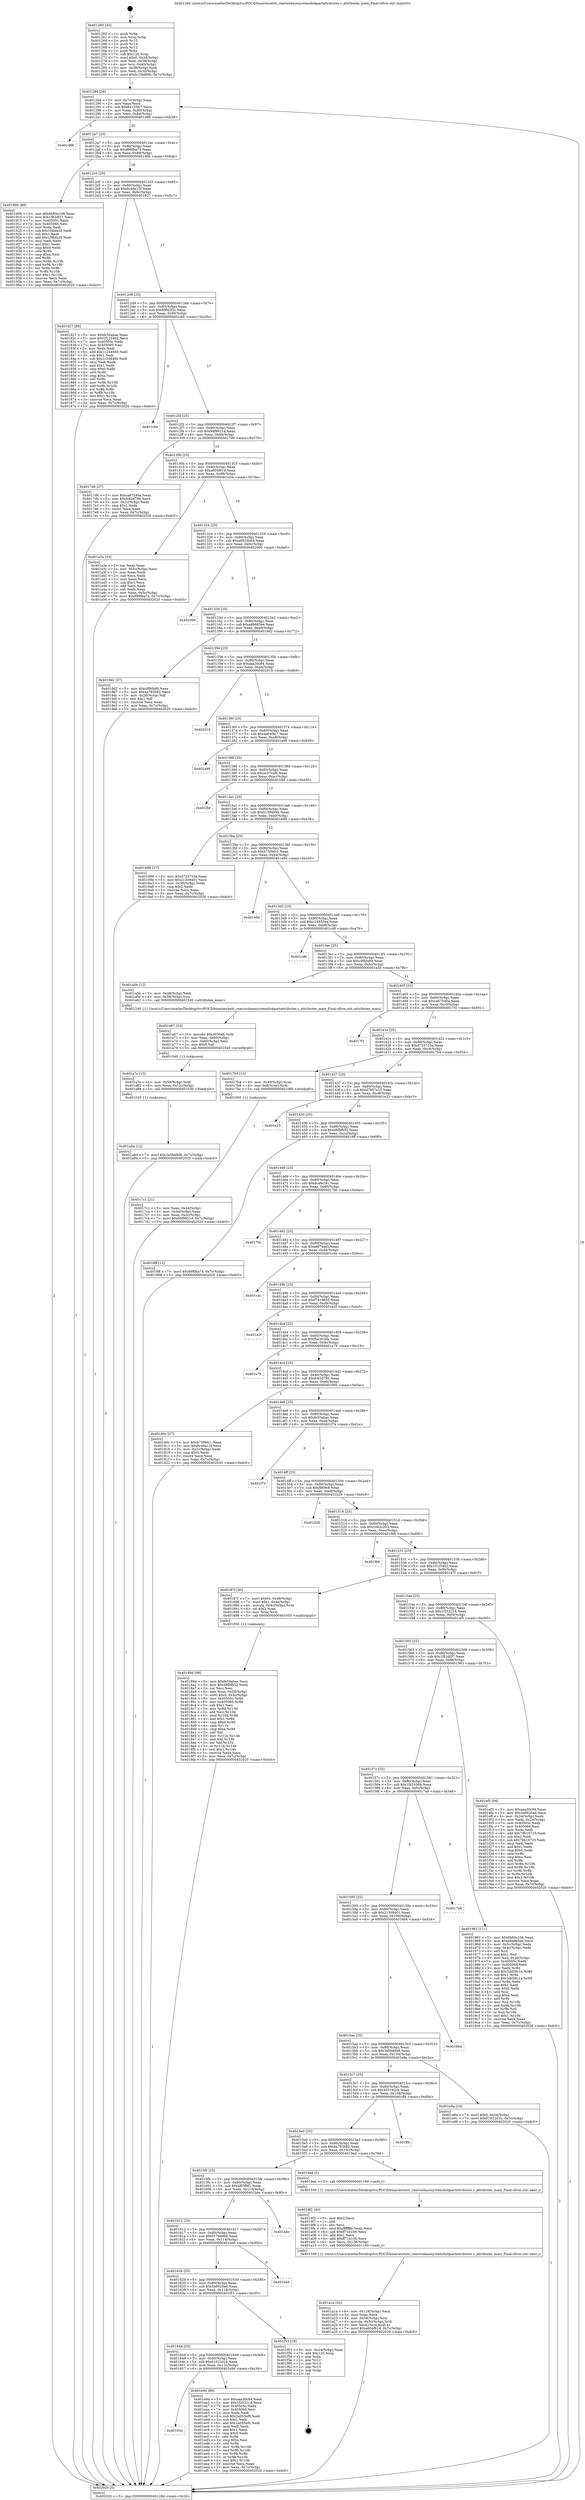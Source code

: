 digraph "0x401260" {
  label = "0x401260 (/mnt/c/Users/mathe/Desktop/tcc/POCII/binaries/extr_reactosbasesystemdiskpartattributes.c_attributes_main_Final-ollvm.out::main(0))"
  labelloc = "t"
  node[shape=record]

  Entry [label="",width=0.3,height=0.3,shape=circle,fillcolor=black,style=filled]
  "0x40128d" [label="{
     0x40128d [26]\l
     | [instrs]\l
     &nbsp;&nbsp;0x40128d \<+3\>: mov -0x7c(%rbp),%eax\l
     &nbsp;&nbsp;0x401290 \<+2\>: mov %eax,%ecx\l
     &nbsp;&nbsp;0x401292 \<+6\>: sub $0x84155fc7,%ecx\l
     &nbsp;&nbsp;0x401298 \<+3\>: mov %eax,-0x80(%rbp)\l
     &nbsp;&nbsp;0x40129b \<+6\>: mov %ecx,-0x84(%rbp)\l
     &nbsp;&nbsp;0x4012a1 \<+6\>: je 0000000000401d88 \<main+0xb28\>\l
  }"]
  "0x401d88" [label="{
     0x401d88\l
  }", style=dashed]
  "0x4012a7" [label="{
     0x4012a7 [25]\l
     | [instrs]\l
     &nbsp;&nbsp;0x4012a7 \<+5\>: jmp 00000000004012ac \<main+0x4c\>\l
     &nbsp;&nbsp;0x4012ac \<+3\>: mov -0x80(%rbp),%eax\l
     &nbsp;&nbsp;0x4012af \<+5\>: sub $0x898fba74,%eax\l
     &nbsp;&nbsp;0x4012b4 \<+6\>: mov %eax,-0x88(%rbp)\l
     &nbsp;&nbsp;0x4012ba \<+6\>: je 000000000040190b \<main+0x6ab\>\l
  }"]
  Exit [label="",width=0.3,height=0.3,shape=circle,fillcolor=black,style=filled,peripheries=2]
  "0x40190b" [label="{
     0x40190b [88]\l
     | [instrs]\l
     &nbsp;&nbsp;0x40190b \<+5\>: mov $0x6b60a106,%eax\l
     &nbsp;&nbsp;0x401910 \<+5\>: mov $0x1f82df37,%ecx\l
     &nbsp;&nbsp;0x401915 \<+7\>: mov 0x40505c,%edx\l
     &nbsp;&nbsp;0x40191c \<+7\>: mov 0x405060,%esi\l
     &nbsp;&nbsp;0x401923 \<+2\>: mov %edx,%edi\l
     &nbsp;&nbsp;0x401925 \<+6\>: sub $0x1f4bfa29,%edi\l
     &nbsp;&nbsp;0x40192b \<+3\>: sub $0x1,%edi\l
     &nbsp;&nbsp;0x40192e \<+6\>: add $0x1f4bfa29,%edi\l
     &nbsp;&nbsp;0x401934 \<+3\>: imul %edi,%edx\l
     &nbsp;&nbsp;0x401937 \<+3\>: and $0x1,%edx\l
     &nbsp;&nbsp;0x40193a \<+3\>: cmp $0x0,%edx\l
     &nbsp;&nbsp;0x40193d \<+4\>: sete %r8b\l
     &nbsp;&nbsp;0x401941 \<+3\>: cmp $0xa,%esi\l
     &nbsp;&nbsp;0x401944 \<+4\>: setl %r9b\l
     &nbsp;&nbsp;0x401948 \<+3\>: mov %r8b,%r10b\l
     &nbsp;&nbsp;0x40194b \<+3\>: and %r9b,%r10b\l
     &nbsp;&nbsp;0x40194e \<+3\>: xor %r9b,%r8b\l
     &nbsp;&nbsp;0x401951 \<+3\>: or %r8b,%r10b\l
     &nbsp;&nbsp;0x401954 \<+4\>: test $0x1,%r10b\l
     &nbsp;&nbsp;0x401958 \<+3\>: cmovne %ecx,%eax\l
     &nbsp;&nbsp;0x40195b \<+3\>: mov %eax,-0x7c(%rbp)\l
     &nbsp;&nbsp;0x40195e \<+5\>: jmp 0000000000402020 \<main+0xdc0\>\l
  }"]
  "0x4012c0" [label="{
     0x4012c0 [25]\l
     | [instrs]\l
     &nbsp;&nbsp;0x4012c0 \<+5\>: jmp 00000000004012c5 \<main+0x65\>\l
     &nbsp;&nbsp;0x4012c5 \<+3\>: mov -0x80(%rbp),%eax\l
     &nbsp;&nbsp;0x4012c8 \<+5\>: sub $0x8c49a12f,%eax\l
     &nbsp;&nbsp;0x4012cd \<+6\>: mov %eax,-0x8c(%rbp)\l
     &nbsp;&nbsp;0x4012d3 \<+6\>: je 0000000000401827 \<main+0x5c7\>\l
  }"]
  "0x40165d" [label="{
     0x40165d\l
  }", style=dashed]
  "0x401827" [label="{
     0x401827 [88]\l
     | [instrs]\l
     &nbsp;&nbsp;0x401827 \<+5\>: mov $0xfe50abae,%eax\l
     &nbsp;&nbsp;0x40182c \<+5\>: mov $0x1f1254b2,%ecx\l
     &nbsp;&nbsp;0x401831 \<+7\>: mov 0x40505c,%edx\l
     &nbsp;&nbsp;0x401838 \<+7\>: mov 0x405060,%esi\l
     &nbsp;&nbsp;0x40183f \<+2\>: mov %edx,%edi\l
     &nbsp;&nbsp;0x401841 \<+6\>: add $0x1c244460,%edi\l
     &nbsp;&nbsp;0x401847 \<+3\>: sub $0x1,%edi\l
     &nbsp;&nbsp;0x40184a \<+6\>: sub $0x1c244460,%edi\l
     &nbsp;&nbsp;0x401850 \<+3\>: imul %edi,%edx\l
     &nbsp;&nbsp;0x401853 \<+3\>: and $0x1,%edx\l
     &nbsp;&nbsp;0x401856 \<+3\>: cmp $0x0,%edx\l
     &nbsp;&nbsp;0x401859 \<+4\>: sete %r8b\l
     &nbsp;&nbsp;0x40185d \<+3\>: cmp $0xa,%esi\l
     &nbsp;&nbsp;0x401860 \<+4\>: setl %r9b\l
     &nbsp;&nbsp;0x401864 \<+3\>: mov %r8b,%r10b\l
     &nbsp;&nbsp;0x401867 \<+3\>: and %r9b,%r10b\l
     &nbsp;&nbsp;0x40186a \<+3\>: xor %r9b,%r8b\l
     &nbsp;&nbsp;0x40186d \<+3\>: or %r8b,%r10b\l
     &nbsp;&nbsp;0x401870 \<+4\>: test $0x1,%r10b\l
     &nbsp;&nbsp;0x401874 \<+3\>: cmovne %ecx,%eax\l
     &nbsp;&nbsp;0x401877 \<+3\>: mov %eax,-0x7c(%rbp)\l
     &nbsp;&nbsp;0x40187a \<+5\>: jmp 0000000000402020 \<main+0xdc0\>\l
  }"]
  "0x4012d9" [label="{
     0x4012d9 [25]\l
     | [instrs]\l
     &nbsp;&nbsp;0x4012d9 \<+5\>: jmp 00000000004012de \<main+0x7e\>\l
     &nbsp;&nbsp;0x4012de \<+3\>: mov -0x80(%rbp),%eax\l
     &nbsp;&nbsp;0x4012e1 \<+5\>: sub $0x8f6d2f2c,%eax\l
     &nbsp;&nbsp;0x4012e6 \<+6\>: mov %eax,-0x90(%rbp)\l
     &nbsp;&nbsp;0x4012ec \<+6\>: je 0000000000401cbb \<main+0xa5b\>\l
  }"]
  "0x401e9d" [label="{
     0x401e9d [88]\l
     | [instrs]\l
     &nbsp;&nbsp;0x401e9d \<+5\>: mov $0xaaa30c94,%eax\l
     &nbsp;&nbsp;0x401ea2 \<+5\>: mov $0x1f253214,%ecx\l
     &nbsp;&nbsp;0x401ea7 \<+7\>: mov 0x40505c,%edx\l
     &nbsp;&nbsp;0x401eae \<+7\>: mov 0x405060,%esi\l
     &nbsp;&nbsp;0x401eb5 \<+2\>: mov %edx,%edi\l
     &nbsp;&nbsp;0x401eb7 \<+6\>: sub $0x2a055ef0,%edi\l
     &nbsp;&nbsp;0x401ebd \<+3\>: sub $0x1,%edi\l
     &nbsp;&nbsp;0x401ec0 \<+6\>: add $0x2a055ef0,%edi\l
     &nbsp;&nbsp;0x401ec6 \<+3\>: imul %edi,%edx\l
     &nbsp;&nbsp;0x401ec9 \<+3\>: and $0x1,%edx\l
     &nbsp;&nbsp;0x401ecc \<+3\>: cmp $0x0,%edx\l
     &nbsp;&nbsp;0x401ecf \<+4\>: sete %r8b\l
     &nbsp;&nbsp;0x401ed3 \<+3\>: cmp $0xa,%esi\l
     &nbsp;&nbsp;0x401ed6 \<+4\>: setl %r9b\l
     &nbsp;&nbsp;0x401eda \<+3\>: mov %r8b,%r10b\l
     &nbsp;&nbsp;0x401edd \<+3\>: and %r9b,%r10b\l
     &nbsp;&nbsp;0x401ee0 \<+3\>: xor %r9b,%r8b\l
     &nbsp;&nbsp;0x401ee3 \<+3\>: or %r8b,%r10b\l
     &nbsp;&nbsp;0x401ee6 \<+4\>: test $0x1,%r10b\l
     &nbsp;&nbsp;0x401eea \<+3\>: cmovne %ecx,%eax\l
     &nbsp;&nbsp;0x401eed \<+3\>: mov %eax,-0x7c(%rbp)\l
     &nbsp;&nbsp;0x401ef0 \<+5\>: jmp 0000000000402020 \<main+0xdc0\>\l
  }"]
  "0x401cbb" [label="{
     0x401cbb\l
  }", style=dashed]
  "0x4012f2" [label="{
     0x4012f2 [25]\l
     | [instrs]\l
     &nbsp;&nbsp;0x4012f2 \<+5\>: jmp 00000000004012f7 \<main+0x97\>\l
     &nbsp;&nbsp;0x4012f7 \<+3\>: mov -0x80(%rbp),%eax\l
     &nbsp;&nbsp;0x4012fa \<+5\>: sub $0x94f9921d,%eax\l
     &nbsp;&nbsp;0x4012ff \<+6\>: mov %eax,-0x94(%rbp)\l
     &nbsp;&nbsp;0x401305 \<+6\>: je 00000000004017d6 \<main+0x576\>\l
  }"]
  "0x401644" [label="{
     0x401644 [25]\l
     | [instrs]\l
     &nbsp;&nbsp;0x401644 \<+5\>: jmp 0000000000401649 \<main+0x3e9\>\l
     &nbsp;&nbsp;0x401649 \<+3\>: mov -0x80(%rbp),%eax\l
     &nbsp;&nbsp;0x40164c \<+5\>: sub $0x61622d1b,%eax\l
     &nbsp;&nbsp;0x401651 \<+6\>: mov %eax,-0x11c(%rbp)\l
     &nbsp;&nbsp;0x401657 \<+6\>: je 0000000000401e9d \<main+0xc3d\>\l
  }"]
  "0x4017d6" [label="{
     0x4017d6 [27]\l
     | [instrs]\l
     &nbsp;&nbsp;0x4017d6 \<+5\>: mov $0xca67540a,%eax\l
     &nbsp;&nbsp;0x4017db \<+5\>: mov $0xfc62d796,%ecx\l
     &nbsp;&nbsp;0x4017e0 \<+3\>: mov -0x2c(%rbp),%edx\l
     &nbsp;&nbsp;0x4017e3 \<+3\>: cmp $0x1,%edx\l
     &nbsp;&nbsp;0x4017e6 \<+3\>: cmovl %ecx,%eax\l
     &nbsp;&nbsp;0x4017e9 \<+3\>: mov %eax,-0x7c(%rbp)\l
     &nbsp;&nbsp;0x4017ec \<+5\>: jmp 0000000000402020 \<main+0xdc0\>\l
  }"]
  "0x40130b" [label="{
     0x40130b [25]\l
     | [instrs]\l
     &nbsp;&nbsp;0x40130b \<+5\>: jmp 0000000000401310 \<main+0xb0\>\l
     &nbsp;&nbsp;0x401310 \<+3\>: mov -0x80(%rbp),%eax\l
     &nbsp;&nbsp;0x401313 \<+5\>: sub $0xa604f614,%eax\l
     &nbsp;&nbsp;0x401318 \<+6\>: mov %eax,-0x98(%rbp)\l
     &nbsp;&nbsp;0x40131e \<+6\>: je 0000000000401a3a \<main+0x7da\>\l
  }"]
  "0x401f53" [label="{
     0x401f53 [19]\l
     | [instrs]\l
     &nbsp;&nbsp;0x401f53 \<+3\>: mov -0x24(%rbp),%eax\l
     &nbsp;&nbsp;0x401f56 \<+7\>: add $0x120,%rsp\l
     &nbsp;&nbsp;0x401f5d \<+1\>: pop %rbx\l
     &nbsp;&nbsp;0x401f5e \<+2\>: pop %r12\l
     &nbsp;&nbsp;0x401f60 \<+2\>: pop %r14\l
     &nbsp;&nbsp;0x401f62 \<+2\>: pop %r15\l
     &nbsp;&nbsp;0x401f64 \<+1\>: pop %rbp\l
     &nbsp;&nbsp;0x401f65 \<+1\>: ret\l
  }"]
  "0x401a3a" [label="{
     0x401a3a [33]\l
     | [instrs]\l
     &nbsp;&nbsp;0x401a3a \<+2\>: xor %eax,%eax\l
     &nbsp;&nbsp;0x401a3c \<+3\>: mov -0x5c(%rbp),%ecx\l
     &nbsp;&nbsp;0x401a3f \<+2\>: mov %eax,%edx\l
     &nbsp;&nbsp;0x401a41 \<+2\>: sub %ecx,%edx\l
     &nbsp;&nbsp;0x401a43 \<+2\>: mov %eax,%ecx\l
     &nbsp;&nbsp;0x401a45 \<+3\>: sub $0x1,%ecx\l
     &nbsp;&nbsp;0x401a48 \<+2\>: add %ecx,%edx\l
     &nbsp;&nbsp;0x401a4a \<+2\>: sub %edx,%eax\l
     &nbsp;&nbsp;0x401a4c \<+3\>: mov %eax,-0x5c(%rbp)\l
     &nbsp;&nbsp;0x401a4f \<+7\>: movl $0x898fba74,-0x7c(%rbp)\l
     &nbsp;&nbsp;0x401a56 \<+5\>: jmp 0000000000402020 \<main+0xdc0\>\l
  }"]
  "0x401324" [label="{
     0x401324 [25]\l
     | [instrs]\l
     &nbsp;&nbsp;0x401324 \<+5\>: jmp 0000000000401329 \<main+0xc9\>\l
     &nbsp;&nbsp;0x401329 \<+3\>: mov -0x80(%rbp),%eax\l
     &nbsp;&nbsp;0x40132c \<+5\>: sub $0xa6916b84,%eax\l
     &nbsp;&nbsp;0x401331 \<+6\>: mov %eax,-0x9c(%rbp)\l
     &nbsp;&nbsp;0x401337 \<+6\>: je 0000000000402000 \<main+0xda0\>\l
  }"]
  "0x40162b" [label="{
     0x40162b [25]\l
     | [instrs]\l
     &nbsp;&nbsp;0x40162b \<+5\>: jmp 0000000000401630 \<main+0x3d0\>\l
     &nbsp;&nbsp;0x401630 \<+3\>: mov -0x80(%rbp),%eax\l
     &nbsp;&nbsp;0x401633 \<+5\>: sub $0x5a6925ad,%eax\l
     &nbsp;&nbsp;0x401638 \<+6\>: mov %eax,-0x118(%rbp)\l
     &nbsp;&nbsp;0x40163e \<+6\>: je 0000000000401f53 \<main+0xcf3\>\l
  }"]
  "0x402000" [label="{
     0x402000\l
  }", style=dashed]
  "0x40133d" [label="{
     0x40133d [25]\l
     | [instrs]\l
     &nbsp;&nbsp;0x40133d \<+5\>: jmp 0000000000401342 \<main+0xe2\>\l
     &nbsp;&nbsp;0x401342 \<+3\>: mov -0x80(%rbp),%eax\l
     &nbsp;&nbsp;0x401345 \<+5\>: sub $0xa8b865ee,%eax\l
     &nbsp;&nbsp;0x40134a \<+6\>: mov %eax,-0xa0(%rbp)\l
     &nbsp;&nbsp;0x401350 \<+6\>: je 00000000004019d2 \<main+0x772\>\l
  }"]
  "0x401bb0" [label="{
     0x401bb0\l
  }", style=dashed]
  "0x4019d2" [label="{
     0x4019d2 [27]\l
     | [instrs]\l
     &nbsp;&nbsp;0x4019d2 \<+5\>: mov $0xc9fbfa80,%eax\l
     &nbsp;&nbsp;0x4019d7 \<+5\>: mov $0x4a783b82,%ecx\l
     &nbsp;&nbsp;0x4019dc \<+3\>: mov -0x26(%rbp),%dl\l
     &nbsp;&nbsp;0x4019df \<+3\>: test $0x1,%dl\l
     &nbsp;&nbsp;0x4019e2 \<+3\>: cmovne %ecx,%eax\l
     &nbsp;&nbsp;0x4019e5 \<+3\>: mov %eax,-0x7c(%rbp)\l
     &nbsp;&nbsp;0x4019e8 \<+5\>: jmp 0000000000402020 \<main+0xdc0\>\l
  }"]
  "0x401356" [label="{
     0x401356 [25]\l
     | [instrs]\l
     &nbsp;&nbsp;0x401356 \<+5\>: jmp 000000000040135b \<main+0xfb\>\l
     &nbsp;&nbsp;0x40135b \<+3\>: mov -0x80(%rbp),%eax\l
     &nbsp;&nbsp;0x40135e \<+5\>: sub $0xaaa30c94,%eax\l
     &nbsp;&nbsp;0x401363 \<+6\>: mov %eax,-0xa4(%rbp)\l
     &nbsp;&nbsp;0x401369 \<+6\>: je 0000000000402019 \<main+0xdb9\>\l
  }"]
  "0x401612" [label="{
     0x401612 [25]\l
     | [instrs]\l
     &nbsp;&nbsp;0x401612 \<+5\>: jmp 0000000000401617 \<main+0x3b7\>\l
     &nbsp;&nbsp;0x401617 \<+3\>: mov -0x80(%rbp),%eax\l
     &nbsp;&nbsp;0x40161a \<+5\>: sub $0x517669b8,%eax\l
     &nbsp;&nbsp;0x40161f \<+6\>: mov %eax,-0x114(%rbp)\l
     &nbsp;&nbsp;0x401625 \<+6\>: je 0000000000401bb0 \<main+0x950\>\l
  }"]
  "0x402019" [label="{
     0x402019\l
  }", style=dashed]
  "0x40136f" [label="{
     0x40136f [25]\l
     | [instrs]\l
     &nbsp;&nbsp;0x40136f \<+5\>: jmp 0000000000401374 \<main+0x114\>\l
     &nbsp;&nbsp;0x401374 \<+3\>: mov -0x80(%rbp),%eax\l
     &nbsp;&nbsp;0x401377 \<+5\>: sub $0xab64f4c7,%eax\l
     &nbsp;&nbsp;0x40137c \<+6\>: mov %eax,-0xa8(%rbp)\l
     &nbsp;&nbsp;0x401382 \<+6\>: je 0000000000401a99 \<main+0x839\>\l
  }"]
  "0x401bbc" [label="{
     0x401bbc\l
  }", style=dashed]
  "0x401a99" [label="{
     0x401a99\l
  }", style=dashed]
  "0x401388" [label="{
     0x401388 [25]\l
     | [instrs]\l
     &nbsp;&nbsp;0x401388 \<+5\>: jmp 000000000040138d \<main+0x12d\>\l
     &nbsp;&nbsp;0x40138d \<+3\>: mov -0x80(%rbp),%eax\l
     &nbsp;&nbsp;0x401390 \<+5\>: sub $0xac37caf8,%eax\l
     &nbsp;&nbsp;0x401395 \<+6\>: mov %eax,-0xac(%rbp)\l
     &nbsp;&nbsp;0x40139b \<+6\>: je 0000000000401fbf \<main+0xd5f\>\l
  }"]
  "0x401a8d" [label="{
     0x401a8d [12]\l
     | [instrs]\l
     &nbsp;&nbsp;0x401a8d \<+7\>: movl $0x3a5b49d8,-0x7c(%rbp)\l
     &nbsp;&nbsp;0x401a94 \<+5\>: jmp 0000000000402020 \<main+0xdc0\>\l
  }"]
  "0x401fbf" [label="{
     0x401fbf\l
  }", style=dashed]
  "0x4013a1" [label="{
     0x4013a1 [25]\l
     | [instrs]\l
     &nbsp;&nbsp;0x4013a1 \<+5\>: jmp 00000000004013a6 \<main+0x146\>\l
     &nbsp;&nbsp;0x4013a6 \<+3\>: mov -0x80(%rbp),%eax\l
     &nbsp;&nbsp;0x4013a9 \<+5\>: sub $0xb158d99b,%eax\l
     &nbsp;&nbsp;0x4013ae \<+6\>: mov %eax,-0xb0(%rbp)\l
     &nbsp;&nbsp;0x4013b4 \<+6\>: je 0000000000401699 \<main+0x439\>\l
  }"]
  "0x401a7e" [label="{
     0x401a7e [15]\l
     | [instrs]\l
     &nbsp;&nbsp;0x401a7e \<+4\>: mov -0x58(%rbp),%rdi\l
     &nbsp;&nbsp;0x401a82 \<+6\>: mov %eax,-0x12c(%rbp)\l
     &nbsp;&nbsp;0x401a88 \<+5\>: call 0000000000401030 \<free@plt\>\l
     | [calls]\l
     &nbsp;&nbsp;0x401030 \{1\} (unknown)\l
  }"]
  "0x401699" [label="{
     0x401699 [27]\l
     | [instrs]\l
     &nbsp;&nbsp;0x401699 \<+5\>: mov $0xd725733a,%eax\l
     &nbsp;&nbsp;0x40169e \<+5\>: mov $0x21309401,%ecx\l
     &nbsp;&nbsp;0x4016a3 \<+3\>: mov -0x30(%rbp),%edx\l
     &nbsp;&nbsp;0x4016a6 \<+3\>: cmp $0x2,%edx\l
     &nbsp;&nbsp;0x4016a9 \<+3\>: cmovne %ecx,%eax\l
     &nbsp;&nbsp;0x4016ac \<+3\>: mov %eax,-0x7c(%rbp)\l
     &nbsp;&nbsp;0x4016af \<+5\>: jmp 0000000000402020 \<main+0xdc0\>\l
  }"]
  "0x4013ba" [label="{
     0x4013ba [25]\l
     | [instrs]\l
     &nbsp;&nbsp;0x4013ba \<+5\>: jmp 00000000004013bf \<main+0x15f\>\l
     &nbsp;&nbsp;0x4013bf \<+3\>: mov -0x80(%rbp),%eax\l
     &nbsp;&nbsp;0x4013c2 \<+5\>: sub $0xb75f96c1,%eax\l
     &nbsp;&nbsp;0x4013c7 \<+6\>: mov %eax,-0xb4(%rbp)\l
     &nbsp;&nbsp;0x4013cd \<+6\>: je 0000000000401e6d \<main+0xc0d\>\l
  }"]
  "0x402020" [label="{
     0x402020 [5]\l
     | [instrs]\l
     &nbsp;&nbsp;0x402020 \<+5\>: jmp 000000000040128d \<main+0x2d\>\l
  }"]
  "0x401260" [label="{
     0x401260 [45]\l
     | [instrs]\l
     &nbsp;&nbsp;0x401260 \<+1\>: push %rbp\l
     &nbsp;&nbsp;0x401261 \<+3\>: mov %rsp,%rbp\l
     &nbsp;&nbsp;0x401264 \<+2\>: push %r15\l
     &nbsp;&nbsp;0x401266 \<+2\>: push %r14\l
     &nbsp;&nbsp;0x401268 \<+2\>: push %r12\l
     &nbsp;&nbsp;0x40126a \<+1\>: push %rbx\l
     &nbsp;&nbsp;0x40126b \<+7\>: sub $0x120,%rsp\l
     &nbsp;&nbsp;0x401272 \<+7\>: movl $0x0,-0x34(%rbp)\l
     &nbsp;&nbsp;0x401279 \<+3\>: mov %edi,-0x38(%rbp)\l
     &nbsp;&nbsp;0x40127c \<+4\>: mov %rsi,-0x40(%rbp)\l
     &nbsp;&nbsp;0x401280 \<+3\>: mov -0x38(%rbp),%edi\l
     &nbsp;&nbsp;0x401283 \<+3\>: mov %edi,-0x30(%rbp)\l
     &nbsp;&nbsp;0x401286 \<+7\>: movl $0xb158d99b,-0x7c(%rbp)\l
  }"]
  "0x401a67" [label="{
     0x401a67 [23]\l
     | [instrs]\l
     &nbsp;&nbsp;0x401a67 \<+10\>: movabs $0x4030d6,%rdi\l
     &nbsp;&nbsp;0x401a71 \<+3\>: mov %eax,-0x60(%rbp)\l
     &nbsp;&nbsp;0x401a74 \<+3\>: mov -0x60(%rbp),%esi\l
     &nbsp;&nbsp;0x401a77 \<+2\>: mov $0x0,%al\l
     &nbsp;&nbsp;0x401a79 \<+5\>: call 0000000000401040 \<printf@plt\>\l
     | [calls]\l
     &nbsp;&nbsp;0x401040 \{1\} (unknown)\l
  }"]
  "0x401e6d" [label="{
     0x401e6d\l
  }", style=dashed]
  "0x4013d3" [label="{
     0x4013d3 [25]\l
     | [instrs]\l
     &nbsp;&nbsp;0x4013d3 \<+5\>: jmp 00000000004013d8 \<main+0x178\>\l
     &nbsp;&nbsp;0x4013d8 \<+3\>: mov -0x80(%rbp),%eax\l
     &nbsp;&nbsp;0x4013db \<+5\>: sub $0xc24855ea,%eax\l
     &nbsp;&nbsp;0x4013e0 \<+6\>: mov %eax,-0xb8(%rbp)\l
     &nbsp;&nbsp;0x4013e6 \<+6\>: je 0000000000401cd6 \<main+0xa76\>\l
  }"]
  "0x401a1a" [label="{
     0x401a1a [32]\l
     | [instrs]\l
     &nbsp;&nbsp;0x401a1a \<+6\>: mov -0x128(%rbp),%ecx\l
     &nbsp;&nbsp;0x401a20 \<+3\>: imul %eax,%ecx\l
     &nbsp;&nbsp;0x401a23 \<+4\>: mov -0x58(%rbp),%rsi\l
     &nbsp;&nbsp;0x401a27 \<+4\>: movslq -0x5c(%rbp),%rdi\l
     &nbsp;&nbsp;0x401a2b \<+3\>: mov %ecx,(%rsi,%rdi,4)\l
     &nbsp;&nbsp;0x401a2e \<+7\>: movl $0xa604f614,-0x7c(%rbp)\l
     &nbsp;&nbsp;0x401a35 \<+5\>: jmp 0000000000402020 \<main+0xdc0\>\l
  }"]
  "0x401cd6" [label="{
     0x401cd6\l
  }", style=dashed]
  "0x4013ec" [label="{
     0x4013ec [25]\l
     | [instrs]\l
     &nbsp;&nbsp;0x4013ec \<+5\>: jmp 00000000004013f1 \<main+0x191\>\l
     &nbsp;&nbsp;0x4013f1 \<+3\>: mov -0x80(%rbp),%eax\l
     &nbsp;&nbsp;0x4013f4 \<+5\>: sub $0xc9fbfa80,%eax\l
     &nbsp;&nbsp;0x4013f9 \<+6\>: mov %eax,-0xbc(%rbp)\l
     &nbsp;&nbsp;0x4013ff \<+6\>: je 0000000000401a5b \<main+0x7fb\>\l
  }"]
  "0x4019f2" [label="{
     0x4019f2 [40]\l
     | [instrs]\l
     &nbsp;&nbsp;0x4019f2 \<+5\>: mov $0x2,%ecx\l
     &nbsp;&nbsp;0x4019f7 \<+1\>: cltd\l
     &nbsp;&nbsp;0x4019f8 \<+2\>: idiv %ecx\l
     &nbsp;&nbsp;0x4019fa \<+6\>: imul $0xfffffffe,%edx,%ecx\l
     &nbsp;&nbsp;0x401a00 \<+6\>: sub $0xff71b106,%ecx\l
     &nbsp;&nbsp;0x401a06 \<+3\>: add $0x1,%ecx\l
     &nbsp;&nbsp;0x401a09 \<+6\>: add $0xff71b106,%ecx\l
     &nbsp;&nbsp;0x401a0f \<+6\>: mov %ecx,-0x128(%rbp)\l
     &nbsp;&nbsp;0x401a15 \<+5\>: call 0000000000401160 \<next_i\>\l
     | [calls]\l
     &nbsp;&nbsp;0x401160 \{1\} (/mnt/c/Users/mathe/Desktop/tcc/POCII/binaries/extr_reactosbasesystemdiskpartattributes.c_attributes_main_Final-ollvm.out::next_i)\l
  }"]
  "0x401a5b" [label="{
     0x401a5b [12]\l
     | [instrs]\l
     &nbsp;&nbsp;0x401a5b \<+3\>: mov -0x48(%rbp),%edi\l
     &nbsp;&nbsp;0x401a5e \<+4\>: mov -0x58(%rbp),%rsi\l
     &nbsp;&nbsp;0x401a62 \<+5\>: call 0000000000401240 \<attributes_main\>\l
     | [calls]\l
     &nbsp;&nbsp;0x401240 \{1\} (/mnt/c/Users/mathe/Desktop/tcc/POCII/binaries/extr_reactosbasesystemdiskpartattributes.c_attributes_main_Final-ollvm.out::attributes_main)\l
  }"]
  "0x401405" [label="{
     0x401405 [25]\l
     | [instrs]\l
     &nbsp;&nbsp;0x401405 \<+5\>: jmp 000000000040140a \<main+0x1aa\>\l
     &nbsp;&nbsp;0x40140a \<+3\>: mov -0x80(%rbp),%eax\l
     &nbsp;&nbsp;0x40140d \<+5\>: sub $0xca67540a,%eax\l
     &nbsp;&nbsp;0x401412 \<+6\>: mov %eax,-0xc0(%rbp)\l
     &nbsp;&nbsp;0x401418 \<+6\>: je 00000000004017f1 \<main+0x591\>\l
  }"]
  "0x4015f9" [label="{
     0x4015f9 [25]\l
     | [instrs]\l
     &nbsp;&nbsp;0x4015f9 \<+5\>: jmp 00000000004015fe \<main+0x39e\>\l
     &nbsp;&nbsp;0x4015fe \<+3\>: mov -0x80(%rbp),%eax\l
     &nbsp;&nbsp;0x401601 \<+5\>: sub $0x4f03f9f1,%eax\l
     &nbsp;&nbsp;0x401606 \<+6\>: mov %eax,-0x110(%rbp)\l
     &nbsp;&nbsp;0x40160c \<+6\>: je 0000000000401bbc \<main+0x95c\>\l
  }"]
  "0x4017f1" [label="{
     0x4017f1\l
  }", style=dashed]
  "0x40141e" [label="{
     0x40141e [25]\l
     | [instrs]\l
     &nbsp;&nbsp;0x40141e \<+5\>: jmp 0000000000401423 \<main+0x1c3\>\l
     &nbsp;&nbsp;0x401423 \<+3\>: mov -0x80(%rbp),%eax\l
     &nbsp;&nbsp;0x401426 \<+5\>: sub $0xd725733a,%eax\l
     &nbsp;&nbsp;0x40142b \<+6\>: mov %eax,-0xc4(%rbp)\l
     &nbsp;&nbsp;0x401431 \<+6\>: je 00000000004017b4 \<main+0x554\>\l
  }"]
  "0x4019ed" [label="{
     0x4019ed [5]\l
     | [instrs]\l
     &nbsp;&nbsp;0x4019ed \<+5\>: call 0000000000401160 \<next_i\>\l
     | [calls]\l
     &nbsp;&nbsp;0x401160 \{1\} (/mnt/c/Users/mathe/Desktop/tcc/POCII/binaries/extr_reactosbasesystemdiskpartattributes.c_attributes_main_Final-ollvm.out::next_i)\l
  }"]
  "0x4017b4" [label="{
     0x4017b4 [13]\l
     | [instrs]\l
     &nbsp;&nbsp;0x4017b4 \<+4\>: mov -0x40(%rbp),%rax\l
     &nbsp;&nbsp;0x4017b8 \<+4\>: mov 0x8(%rax),%rdi\l
     &nbsp;&nbsp;0x4017bc \<+5\>: call 0000000000401060 \<atoi@plt\>\l
     | [calls]\l
     &nbsp;&nbsp;0x401060 \{1\} (unknown)\l
  }"]
  "0x401437" [label="{
     0x401437 [25]\l
     | [instrs]\l
     &nbsp;&nbsp;0x401437 \<+5\>: jmp 000000000040143c \<main+0x1dc\>\l
     &nbsp;&nbsp;0x40143c \<+3\>: mov -0x80(%rbp),%eax\l
     &nbsp;&nbsp;0x40143f \<+5\>: sub $0xd7b07a15,%eax\l
     &nbsp;&nbsp;0x401444 \<+6\>: mov %eax,-0xc8(%rbp)\l
     &nbsp;&nbsp;0x40144a \<+6\>: je 0000000000401e23 \<main+0xbc3\>\l
  }"]
  "0x4017c1" [label="{
     0x4017c1 [21]\l
     | [instrs]\l
     &nbsp;&nbsp;0x4017c1 \<+3\>: mov %eax,-0x44(%rbp)\l
     &nbsp;&nbsp;0x4017c4 \<+3\>: mov -0x44(%rbp),%eax\l
     &nbsp;&nbsp;0x4017c7 \<+3\>: mov %eax,-0x2c(%rbp)\l
     &nbsp;&nbsp;0x4017ca \<+7\>: movl $0x94f9921d,-0x7c(%rbp)\l
     &nbsp;&nbsp;0x4017d1 \<+5\>: jmp 0000000000402020 \<main+0xdc0\>\l
  }"]
  "0x4015e0" [label="{
     0x4015e0 [25]\l
     | [instrs]\l
     &nbsp;&nbsp;0x4015e0 \<+5\>: jmp 00000000004015e5 \<main+0x385\>\l
     &nbsp;&nbsp;0x4015e5 \<+3\>: mov -0x80(%rbp),%eax\l
     &nbsp;&nbsp;0x4015e8 \<+5\>: sub $0x4a783b82,%eax\l
     &nbsp;&nbsp;0x4015ed \<+6\>: mov %eax,-0x10c(%rbp)\l
     &nbsp;&nbsp;0x4015f3 \<+6\>: je 00000000004019ed \<main+0x78d\>\l
  }"]
  "0x401e23" [label="{
     0x401e23\l
  }", style=dashed]
  "0x401450" [label="{
     0x401450 [25]\l
     | [instrs]\l
     &nbsp;&nbsp;0x401450 \<+5\>: jmp 0000000000401455 \<main+0x1f5\>\l
     &nbsp;&nbsp;0x401455 \<+3\>: mov -0x80(%rbp),%eax\l
     &nbsp;&nbsp;0x401458 \<+5\>: sub $0xd8fbfb52,%eax\l
     &nbsp;&nbsp;0x40145d \<+6\>: mov %eax,-0xcc(%rbp)\l
     &nbsp;&nbsp;0x401463 \<+6\>: je 00000000004018ff \<main+0x69f\>\l
  }"]
  "0x401ff4" [label="{
     0x401ff4\l
  }", style=dashed]
  "0x4018ff" [label="{
     0x4018ff [12]\l
     | [instrs]\l
     &nbsp;&nbsp;0x4018ff \<+7\>: movl $0x898fba74,-0x7c(%rbp)\l
     &nbsp;&nbsp;0x401906 \<+5\>: jmp 0000000000402020 \<main+0xdc0\>\l
  }"]
  "0x401469" [label="{
     0x401469 [25]\l
     | [instrs]\l
     &nbsp;&nbsp;0x401469 \<+5\>: jmp 000000000040146e \<main+0x20e\>\l
     &nbsp;&nbsp;0x40146e \<+3\>: mov -0x80(%rbp),%eax\l
     &nbsp;&nbsp;0x401471 \<+5\>: sub $0xdcafe181,%eax\l
     &nbsp;&nbsp;0x401476 \<+6\>: mov %eax,-0xd0(%rbp)\l
     &nbsp;&nbsp;0x40147c \<+6\>: je 000000000040170c \<main+0x4ac\>\l
  }"]
  "0x4015c7" [label="{
     0x4015c7 [25]\l
     | [instrs]\l
     &nbsp;&nbsp;0x4015c7 \<+5\>: jmp 00000000004015cc \<main+0x36c\>\l
     &nbsp;&nbsp;0x4015cc \<+3\>: mov -0x80(%rbp),%eax\l
     &nbsp;&nbsp;0x4015cf \<+5\>: sub $0x455162cb,%eax\l
     &nbsp;&nbsp;0x4015d4 \<+6\>: mov %eax,-0x108(%rbp)\l
     &nbsp;&nbsp;0x4015da \<+6\>: je 0000000000401ff4 \<main+0xd94\>\l
  }"]
  "0x40170c" [label="{
     0x40170c\l
  }", style=dashed]
  "0x401482" [label="{
     0x401482 [25]\l
     | [instrs]\l
     &nbsp;&nbsp;0x401482 \<+5\>: jmp 0000000000401487 \<main+0x227\>\l
     &nbsp;&nbsp;0x401487 \<+3\>: mov -0x80(%rbp),%eax\l
     &nbsp;&nbsp;0x40148a \<+5\>: sub $0xe8f74ae5,%eax\l
     &nbsp;&nbsp;0x40148f \<+6\>: mov %eax,-0xd4(%rbp)\l
     &nbsp;&nbsp;0x401495 \<+6\>: je 0000000000401c4c \<main+0x9ec\>\l
  }"]
  "0x401e8a" [label="{
     0x401e8a [19]\l
     | [instrs]\l
     &nbsp;&nbsp;0x401e8a \<+7\>: movl $0x0,-0x34(%rbp)\l
     &nbsp;&nbsp;0x401e91 \<+7\>: movl $0x61622d1b,-0x7c(%rbp)\l
     &nbsp;&nbsp;0x401e98 \<+5\>: jmp 0000000000402020 \<main+0xdc0\>\l
  }"]
  "0x401c4c" [label="{
     0x401c4c\l
  }", style=dashed]
  "0x40149b" [label="{
     0x40149b [25]\l
     | [instrs]\l
     &nbsp;&nbsp;0x40149b \<+5\>: jmp 00000000004014a0 \<main+0x240\>\l
     &nbsp;&nbsp;0x4014a0 \<+3\>: mov -0x80(%rbp),%eax\l
     &nbsp;&nbsp;0x4014a3 \<+5\>: sub $0xf7416655,%eax\l
     &nbsp;&nbsp;0x4014a8 \<+6\>: mov %eax,-0xd8(%rbp)\l
     &nbsp;&nbsp;0x4014ae \<+6\>: je 0000000000401e2f \<main+0xbcf\>\l
  }"]
  "0x4015ae" [label="{
     0x4015ae [25]\l
     | [instrs]\l
     &nbsp;&nbsp;0x4015ae \<+5\>: jmp 00000000004015b3 \<main+0x353\>\l
     &nbsp;&nbsp;0x4015b3 \<+3\>: mov -0x80(%rbp),%eax\l
     &nbsp;&nbsp;0x4015b6 \<+5\>: sub $0x3a5b49d8,%eax\l
     &nbsp;&nbsp;0x4015bb \<+6\>: mov %eax,-0x104(%rbp)\l
     &nbsp;&nbsp;0x4015c1 \<+6\>: je 0000000000401e8a \<main+0xc2a\>\l
  }"]
  "0x401e2f" [label="{
     0x401e2f\l
  }", style=dashed]
  "0x4014b4" [label="{
     0x4014b4 [25]\l
     | [instrs]\l
     &nbsp;&nbsp;0x4014b4 \<+5\>: jmp 00000000004014b9 \<main+0x259\>\l
     &nbsp;&nbsp;0x4014b9 \<+3\>: mov -0x80(%rbp),%eax\l
     &nbsp;&nbsp;0x4014bc \<+5\>: sub $0xfbe302bb,%eax\l
     &nbsp;&nbsp;0x4014c1 \<+6\>: mov %eax,-0xdc(%rbp)\l
     &nbsp;&nbsp;0x4014c7 \<+6\>: je 0000000000401e79 \<main+0xc19\>\l
  }"]
  "0x4016b4" [label="{
     0x4016b4\l
  }", style=dashed]
  "0x401e79" [label="{
     0x401e79\l
  }", style=dashed]
  "0x4014cd" [label="{
     0x4014cd [25]\l
     | [instrs]\l
     &nbsp;&nbsp;0x4014cd \<+5\>: jmp 00000000004014d2 \<main+0x272\>\l
     &nbsp;&nbsp;0x4014d2 \<+3\>: mov -0x80(%rbp),%eax\l
     &nbsp;&nbsp;0x4014d5 \<+5\>: sub $0xfc62d796,%eax\l
     &nbsp;&nbsp;0x4014da \<+6\>: mov %eax,-0xe0(%rbp)\l
     &nbsp;&nbsp;0x4014e0 \<+6\>: je 000000000040180c \<main+0x5ac\>\l
  }"]
  "0x401595" [label="{
     0x401595 [25]\l
     | [instrs]\l
     &nbsp;&nbsp;0x401595 \<+5\>: jmp 000000000040159a \<main+0x33a\>\l
     &nbsp;&nbsp;0x40159a \<+3\>: mov -0x80(%rbp),%eax\l
     &nbsp;&nbsp;0x40159d \<+5\>: sub $0x21309401,%eax\l
     &nbsp;&nbsp;0x4015a2 \<+6\>: mov %eax,-0x100(%rbp)\l
     &nbsp;&nbsp;0x4015a8 \<+6\>: je 00000000004016b4 \<main+0x454\>\l
  }"]
  "0x40180c" [label="{
     0x40180c [27]\l
     | [instrs]\l
     &nbsp;&nbsp;0x40180c \<+5\>: mov $0xb75f96c1,%eax\l
     &nbsp;&nbsp;0x401811 \<+5\>: mov $0x8c49a12f,%ecx\l
     &nbsp;&nbsp;0x401816 \<+3\>: mov -0x2c(%rbp),%edx\l
     &nbsp;&nbsp;0x401819 \<+3\>: cmp $0x0,%edx\l
     &nbsp;&nbsp;0x40181c \<+3\>: cmove %ecx,%eax\l
     &nbsp;&nbsp;0x40181f \<+3\>: mov %eax,-0x7c(%rbp)\l
     &nbsp;&nbsp;0x401822 \<+5\>: jmp 0000000000402020 \<main+0xdc0\>\l
  }"]
  "0x4014e6" [label="{
     0x4014e6 [25]\l
     | [instrs]\l
     &nbsp;&nbsp;0x4014e6 \<+5\>: jmp 00000000004014eb \<main+0x28b\>\l
     &nbsp;&nbsp;0x4014eb \<+3\>: mov -0x80(%rbp),%eax\l
     &nbsp;&nbsp;0x4014ee \<+5\>: sub $0xfe50abae,%eax\l
     &nbsp;&nbsp;0x4014f3 \<+6\>: mov %eax,-0xe4(%rbp)\l
     &nbsp;&nbsp;0x4014f9 \<+6\>: je 0000000000401f7e \<main+0xd1e\>\l
  }"]
  "0x4017a8" [label="{
     0x4017a8\l
  }", style=dashed]
  "0x401f7e" [label="{
     0x401f7e\l
  }", style=dashed]
  "0x4014ff" [label="{
     0x4014ff [25]\l
     | [instrs]\l
     &nbsp;&nbsp;0x4014ff \<+5\>: jmp 0000000000401504 \<main+0x2a4\>\l
     &nbsp;&nbsp;0x401504 \<+3\>: mov -0x80(%rbp),%eax\l
     &nbsp;&nbsp;0x401507 \<+5\>: sub $0xf869c8,%eax\l
     &nbsp;&nbsp;0x40150c \<+6\>: mov %eax,-0xe8(%rbp)\l
     &nbsp;&nbsp;0x401512 \<+6\>: je 0000000000401b29 \<main+0x8c9\>\l
  }"]
  "0x40157c" [label="{
     0x40157c [25]\l
     | [instrs]\l
     &nbsp;&nbsp;0x40157c \<+5\>: jmp 0000000000401581 \<main+0x321\>\l
     &nbsp;&nbsp;0x401581 \<+3\>: mov -0x80(%rbp),%eax\l
     &nbsp;&nbsp;0x401584 \<+5\>: sub $0x1fd1036b,%eax\l
     &nbsp;&nbsp;0x401589 \<+6\>: mov %eax,-0xfc(%rbp)\l
     &nbsp;&nbsp;0x40158f \<+6\>: je 00000000004017a8 \<main+0x548\>\l
  }"]
  "0x401b29" [label="{
     0x401b29\l
  }", style=dashed]
  "0x401518" [label="{
     0x401518 [25]\l
     | [instrs]\l
     &nbsp;&nbsp;0x401518 \<+5\>: jmp 000000000040151d \<main+0x2bd\>\l
     &nbsp;&nbsp;0x40151d \<+3\>: mov -0x80(%rbp),%eax\l
     &nbsp;&nbsp;0x401520 \<+5\>: sub $0x1062c203,%eax\l
     &nbsp;&nbsp;0x401525 \<+6\>: mov %eax,-0xec(%rbp)\l
     &nbsp;&nbsp;0x40152b \<+6\>: je 0000000000401f66 \<main+0xd06\>\l
  }"]
  "0x401963" [label="{
     0x401963 [111]\l
     | [instrs]\l
     &nbsp;&nbsp;0x401963 \<+5\>: mov $0x6b60a106,%eax\l
     &nbsp;&nbsp;0x401968 \<+5\>: mov $0xa8b865ee,%ecx\l
     &nbsp;&nbsp;0x40196d \<+3\>: mov -0x5c(%rbp),%edx\l
     &nbsp;&nbsp;0x401970 \<+3\>: cmp -0x4c(%rbp),%edx\l
     &nbsp;&nbsp;0x401973 \<+4\>: setl %sil\l
     &nbsp;&nbsp;0x401977 \<+4\>: and $0x1,%sil\l
     &nbsp;&nbsp;0x40197b \<+4\>: mov %sil,-0x26(%rbp)\l
     &nbsp;&nbsp;0x40197f \<+7\>: mov 0x40505c,%edx\l
     &nbsp;&nbsp;0x401986 \<+7\>: mov 0x405060,%edi\l
     &nbsp;&nbsp;0x40198d \<+3\>: mov %edx,%r8d\l
     &nbsp;&nbsp;0x401990 \<+7\>: add $0x3dd59c1a,%r8d\l
     &nbsp;&nbsp;0x401997 \<+4\>: sub $0x1,%r8d\l
     &nbsp;&nbsp;0x40199b \<+7\>: sub $0x3dd59c1a,%r8d\l
     &nbsp;&nbsp;0x4019a2 \<+4\>: imul %r8d,%edx\l
     &nbsp;&nbsp;0x4019a6 \<+3\>: and $0x1,%edx\l
     &nbsp;&nbsp;0x4019a9 \<+3\>: cmp $0x0,%edx\l
     &nbsp;&nbsp;0x4019ac \<+4\>: sete %sil\l
     &nbsp;&nbsp;0x4019b0 \<+3\>: cmp $0xa,%edi\l
     &nbsp;&nbsp;0x4019b3 \<+4\>: setl %r9b\l
     &nbsp;&nbsp;0x4019b7 \<+3\>: mov %sil,%r10b\l
     &nbsp;&nbsp;0x4019ba \<+3\>: and %r9b,%r10b\l
     &nbsp;&nbsp;0x4019bd \<+3\>: xor %r9b,%sil\l
     &nbsp;&nbsp;0x4019c0 \<+3\>: or %sil,%r10b\l
     &nbsp;&nbsp;0x4019c3 \<+4\>: test $0x1,%r10b\l
     &nbsp;&nbsp;0x4019c7 \<+3\>: cmovne %ecx,%eax\l
     &nbsp;&nbsp;0x4019ca \<+3\>: mov %eax,-0x7c(%rbp)\l
     &nbsp;&nbsp;0x4019cd \<+5\>: jmp 0000000000402020 \<main+0xdc0\>\l
  }"]
  "0x401f66" [label="{
     0x401f66\l
  }", style=dashed]
  "0x401531" [label="{
     0x401531 [25]\l
     | [instrs]\l
     &nbsp;&nbsp;0x401531 \<+5\>: jmp 0000000000401536 \<main+0x2d6\>\l
     &nbsp;&nbsp;0x401536 \<+3\>: mov -0x80(%rbp),%eax\l
     &nbsp;&nbsp;0x401539 \<+5\>: sub $0x1f1254b2,%eax\l
     &nbsp;&nbsp;0x40153e \<+6\>: mov %eax,-0xf0(%rbp)\l
     &nbsp;&nbsp;0x401544 \<+6\>: je 000000000040187f \<main+0x61f\>\l
  }"]
  "0x401563" [label="{
     0x401563 [25]\l
     | [instrs]\l
     &nbsp;&nbsp;0x401563 \<+5\>: jmp 0000000000401568 \<main+0x308\>\l
     &nbsp;&nbsp;0x401568 \<+3\>: mov -0x80(%rbp),%eax\l
     &nbsp;&nbsp;0x40156b \<+5\>: sub $0x1f82df37,%eax\l
     &nbsp;&nbsp;0x401570 \<+6\>: mov %eax,-0xf8(%rbp)\l
     &nbsp;&nbsp;0x401576 \<+6\>: je 0000000000401963 \<main+0x703\>\l
  }"]
  "0x40187f" [label="{
     0x40187f [30]\l
     | [instrs]\l
     &nbsp;&nbsp;0x40187f \<+7\>: movl $0x64,-0x48(%rbp)\l
     &nbsp;&nbsp;0x401886 \<+7\>: movl $0x1,-0x4c(%rbp)\l
     &nbsp;&nbsp;0x40188d \<+4\>: movslq -0x4c(%rbp),%rax\l
     &nbsp;&nbsp;0x401891 \<+4\>: shl $0x2,%rax\l
     &nbsp;&nbsp;0x401895 \<+3\>: mov %rax,%rdi\l
     &nbsp;&nbsp;0x401898 \<+5\>: call 0000000000401050 \<malloc@plt\>\l
     | [calls]\l
     &nbsp;&nbsp;0x401050 \{1\} (unknown)\l
  }"]
  "0x40154a" [label="{
     0x40154a [25]\l
     | [instrs]\l
     &nbsp;&nbsp;0x40154a \<+5\>: jmp 000000000040154f \<main+0x2ef\>\l
     &nbsp;&nbsp;0x40154f \<+3\>: mov -0x80(%rbp),%eax\l
     &nbsp;&nbsp;0x401552 \<+5\>: sub $0x1f253214,%eax\l
     &nbsp;&nbsp;0x401557 \<+6\>: mov %eax,-0xf4(%rbp)\l
     &nbsp;&nbsp;0x40155d \<+6\>: je 0000000000401ef5 \<main+0xc95\>\l
  }"]
  "0x40189d" [label="{
     0x40189d [98]\l
     | [instrs]\l
     &nbsp;&nbsp;0x40189d \<+5\>: mov $0xfe50abae,%ecx\l
     &nbsp;&nbsp;0x4018a2 \<+5\>: mov $0xd8fbfb52,%edx\l
     &nbsp;&nbsp;0x4018a7 \<+2\>: xor %esi,%esi\l
     &nbsp;&nbsp;0x4018a9 \<+4\>: mov %rax,-0x58(%rbp)\l
     &nbsp;&nbsp;0x4018ad \<+7\>: movl $0x0,-0x5c(%rbp)\l
     &nbsp;&nbsp;0x4018b4 \<+8\>: mov 0x40505c,%r8d\l
     &nbsp;&nbsp;0x4018bc \<+8\>: mov 0x405060,%r9d\l
     &nbsp;&nbsp;0x4018c4 \<+3\>: sub $0x1,%esi\l
     &nbsp;&nbsp;0x4018c7 \<+3\>: mov %r8d,%r10d\l
     &nbsp;&nbsp;0x4018ca \<+3\>: add %esi,%r10d\l
     &nbsp;&nbsp;0x4018cd \<+4\>: imul %r10d,%r8d\l
     &nbsp;&nbsp;0x4018d1 \<+4\>: and $0x1,%r8d\l
     &nbsp;&nbsp;0x4018d5 \<+4\>: cmp $0x0,%r8d\l
     &nbsp;&nbsp;0x4018d9 \<+4\>: sete %r11b\l
     &nbsp;&nbsp;0x4018dd \<+4\>: cmp $0xa,%r9d\l
     &nbsp;&nbsp;0x4018e1 \<+3\>: setl %bl\l
     &nbsp;&nbsp;0x4018e4 \<+3\>: mov %r11b,%r14b\l
     &nbsp;&nbsp;0x4018e7 \<+3\>: and %bl,%r14b\l
     &nbsp;&nbsp;0x4018ea \<+3\>: xor %bl,%r11b\l
     &nbsp;&nbsp;0x4018ed \<+3\>: or %r11b,%r14b\l
     &nbsp;&nbsp;0x4018f0 \<+4\>: test $0x1,%r14b\l
     &nbsp;&nbsp;0x4018f4 \<+3\>: cmovne %edx,%ecx\l
     &nbsp;&nbsp;0x4018f7 \<+3\>: mov %ecx,-0x7c(%rbp)\l
     &nbsp;&nbsp;0x4018fa \<+5\>: jmp 0000000000402020 \<main+0xdc0\>\l
  }"]
  "0x401ef5" [label="{
     0x401ef5 [94]\l
     | [instrs]\l
     &nbsp;&nbsp;0x401ef5 \<+5\>: mov $0xaaa30c94,%eax\l
     &nbsp;&nbsp;0x401efa \<+5\>: mov $0x5a6925ad,%ecx\l
     &nbsp;&nbsp;0x401eff \<+3\>: mov -0x34(%rbp),%edx\l
     &nbsp;&nbsp;0x401f02 \<+3\>: mov %edx,-0x24(%rbp)\l
     &nbsp;&nbsp;0x401f05 \<+7\>: mov 0x40505c,%edx\l
     &nbsp;&nbsp;0x401f0c \<+7\>: mov 0x405060,%esi\l
     &nbsp;&nbsp;0x401f13 \<+2\>: mov %edx,%edi\l
     &nbsp;&nbsp;0x401f15 \<+6\>: add $0x79b18725,%edi\l
     &nbsp;&nbsp;0x401f1b \<+3\>: sub $0x1,%edi\l
     &nbsp;&nbsp;0x401f1e \<+6\>: sub $0x79b18725,%edi\l
     &nbsp;&nbsp;0x401f24 \<+3\>: imul %edi,%edx\l
     &nbsp;&nbsp;0x401f27 \<+3\>: and $0x1,%edx\l
     &nbsp;&nbsp;0x401f2a \<+3\>: cmp $0x0,%edx\l
     &nbsp;&nbsp;0x401f2d \<+4\>: sete %r8b\l
     &nbsp;&nbsp;0x401f31 \<+3\>: cmp $0xa,%esi\l
     &nbsp;&nbsp;0x401f34 \<+4\>: setl %r9b\l
     &nbsp;&nbsp;0x401f38 \<+3\>: mov %r8b,%r10b\l
     &nbsp;&nbsp;0x401f3b \<+3\>: and %r9b,%r10b\l
     &nbsp;&nbsp;0x401f3e \<+3\>: xor %r9b,%r8b\l
     &nbsp;&nbsp;0x401f41 \<+3\>: or %r8b,%r10b\l
     &nbsp;&nbsp;0x401f44 \<+4\>: test $0x1,%r10b\l
     &nbsp;&nbsp;0x401f48 \<+3\>: cmovne %ecx,%eax\l
     &nbsp;&nbsp;0x401f4b \<+3\>: mov %eax,-0x7c(%rbp)\l
     &nbsp;&nbsp;0x401f4e \<+5\>: jmp 0000000000402020 \<main+0xdc0\>\l
  }"]
  Entry -> "0x401260" [label=" 1"]
  "0x40128d" -> "0x401d88" [label=" 0"]
  "0x40128d" -> "0x4012a7" [label=" 20"]
  "0x401f53" -> Exit [label=" 1"]
  "0x4012a7" -> "0x40190b" [label=" 2"]
  "0x4012a7" -> "0x4012c0" [label=" 18"]
  "0x401ef5" -> "0x402020" [label=" 1"]
  "0x4012c0" -> "0x401827" [label=" 1"]
  "0x4012c0" -> "0x4012d9" [label=" 17"]
  "0x401e9d" -> "0x402020" [label=" 1"]
  "0x4012d9" -> "0x401cbb" [label=" 0"]
  "0x4012d9" -> "0x4012f2" [label=" 17"]
  "0x401644" -> "0x40165d" [label=" 0"]
  "0x4012f2" -> "0x4017d6" [label=" 1"]
  "0x4012f2" -> "0x40130b" [label=" 16"]
  "0x401644" -> "0x401e9d" [label=" 1"]
  "0x40130b" -> "0x401a3a" [label=" 1"]
  "0x40130b" -> "0x401324" [label=" 15"]
  "0x40162b" -> "0x401644" [label=" 1"]
  "0x401324" -> "0x402000" [label=" 0"]
  "0x401324" -> "0x40133d" [label=" 15"]
  "0x40162b" -> "0x401f53" [label=" 1"]
  "0x40133d" -> "0x4019d2" [label=" 2"]
  "0x40133d" -> "0x401356" [label=" 13"]
  "0x401612" -> "0x40162b" [label=" 2"]
  "0x401356" -> "0x402019" [label=" 0"]
  "0x401356" -> "0x40136f" [label=" 13"]
  "0x401612" -> "0x401bb0" [label=" 0"]
  "0x40136f" -> "0x401a99" [label=" 0"]
  "0x40136f" -> "0x401388" [label=" 13"]
  "0x4015f9" -> "0x401612" [label=" 2"]
  "0x401388" -> "0x401fbf" [label=" 0"]
  "0x401388" -> "0x4013a1" [label=" 13"]
  "0x4015f9" -> "0x401bbc" [label=" 0"]
  "0x4013a1" -> "0x401699" [label=" 1"]
  "0x4013a1" -> "0x4013ba" [label=" 12"]
  "0x401699" -> "0x402020" [label=" 1"]
  "0x401260" -> "0x40128d" [label=" 1"]
  "0x402020" -> "0x40128d" [label=" 19"]
  "0x401e8a" -> "0x402020" [label=" 1"]
  "0x4013ba" -> "0x401e6d" [label=" 0"]
  "0x4013ba" -> "0x4013d3" [label=" 12"]
  "0x401a8d" -> "0x402020" [label=" 1"]
  "0x4013d3" -> "0x401cd6" [label=" 0"]
  "0x4013d3" -> "0x4013ec" [label=" 12"]
  "0x401a7e" -> "0x401a8d" [label=" 1"]
  "0x4013ec" -> "0x401a5b" [label=" 1"]
  "0x4013ec" -> "0x401405" [label=" 11"]
  "0x401a67" -> "0x401a7e" [label=" 1"]
  "0x401405" -> "0x4017f1" [label=" 0"]
  "0x401405" -> "0x40141e" [label=" 11"]
  "0x401a5b" -> "0x401a67" [label=" 1"]
  "0x40141e" -> "0x4017b4" [label=" 1"]
  "0x40141e" -> "0x401437" [label=" 10"]
  "0x4017b4" -> "0x4017c1" [label=" 1"]
  "0x4017c1" -> "0x402020" [label=" 1"]
  "0x4017d6" -> "0x402020" [label=" 1"]
  "0x401a3a" -> "0x402020" [label=" 1"]
  "0x401437" -> "0x401e23" [label=" 0"]
  "0x401437" -> "0x401450" [label=" 10"]
  "0x4019f2" -> "0x401a1a" [label=" 1"]
  "0x401450" -> "0x4018ff" [label=" 1"]
  "0x401450" -> "0x401469" [label=" 9"]
  "0x4019ed" -> "0x4019f2" [label=" 1"]
  "0x401469" -> "0x40170c" [label=" 0"]
  "0x401469" -> "0x401482" [label=" 9"]
  "0x4015e0" -> "0x4019ed" [label=" 1"]
  "0x401482" -> "0x401c4c" [label=" 0"]
  "0x401482" -> "0x40149b" [label=" 9"]
  "0x401a1a" -> "0x402020" [label=" 1"]
  "0x40149b" -> "0x401e2f" [label=" 0"]
  "0x40149b" -> "0x4014b4" [label=" 9"]
  "0x4015c7" -> "0x401ff4" [label=" 0"]
  "0x4014b4" -> "0x401e79" [label=" 0"]
  "0x4014b4" -> "0x4014cd" [label=" 9"]
  "0x4015e0" -> "0x4015f9" [label=" 2"]
  "0x4014cd" -> "0x40180c" [label=" 1"]
  "0x4014cd" -> "0x4014e6" [label=" 8"]
  "0x40180c" -> "0x402020" [label=" 1"]
  "0x401827" -> "0x402020" [label=" 1"]
  "0x4015ae" -> "0x401e8a" [label=" 1"]
  "0x4014e6" -> "0x401f7e" [label=" 0"]
  "0x4014e6" -> "0x4014ff" [label=" 8"]
  "0x4015c7" -> "0x4015e0" [label=" 3"]
  "0x4014ff" -> "0x401b29" [label=" 0"]
  "0x4014ff" -> "0x401518" [label=" 8"]
  "0x401595" -> "0x4016b4" [label=" 0"]
  "0x401518" -> "0x401f66" [label=" 0"]
  "0x401518" -> "0x401531" [label=" 8"]
  "0x4015ae" -> "0x4015c7" [label=" 3"]
  "0x401531" -> "0x40187f" [label=" 1"]
  "0x401531" -> "0x40154a" [label=" 7"]
  "0x40187f" -> "0x40189d" [label=" 1"]
  "0x40189d" -> "0x402020" [label=" 1"]
  "0x4018ff" -> "0x402020" [label=" 1"]
  "0x40190b" -> "0x402020" [label=" 2"]
  "0x40157c" -> "0x4017a8" [label=" 0"]
  "0x40154a" -> "0x401ef5" [label=" 1"]
  "0x40154a" -> "0x401563" [label=" 6"]
  "0x40157c" -> "0x401595" [label=" 4"]
  "0x401563" -> "0x401963" [label=" 2"]
  "0x401563" -> "0x40157c" [label=" 4"]
  "0x401963" -> "0x402020" [label=" 2"]
  "0x4019d2" -> "0x402020" [label=" 2"]
  "0x401595" -> "0x4015ae" [label=" 4"]
}
